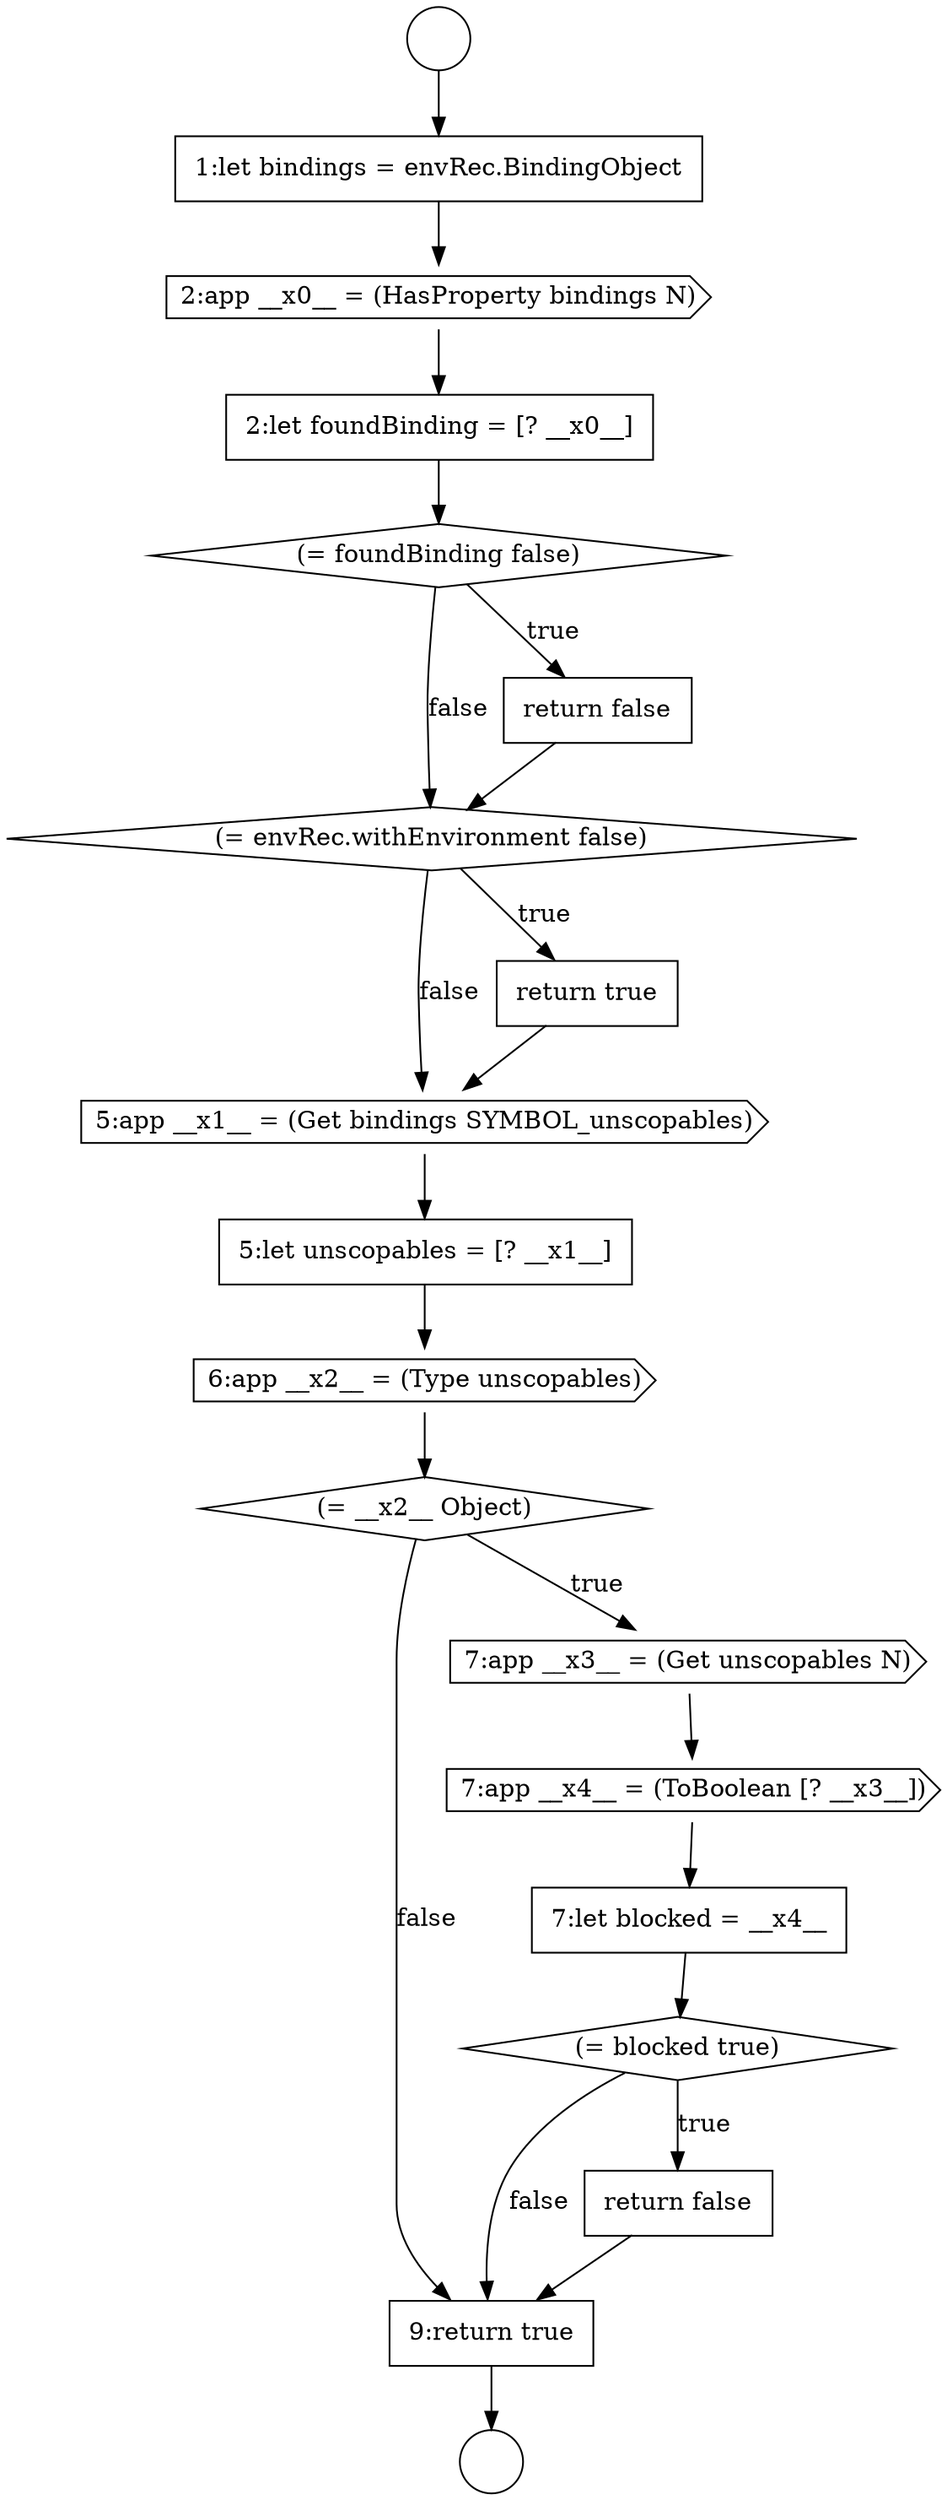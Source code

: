 digraph {
  node1127 [shape=cds, label=<<font color="black">6:app __x2__ = (Type unscopables)</font>> color="black" fillcolor="white" style=filled]
  node1132 [shape=diamond, label=<<font color="black">(= blocked true)</font>> color="black" fillcolor="white" style=filled]
  node1119 [shape=cds, label=<<font color="black">2:app __x0__ = (HasProperty bindings N)</font>> color="black" fillcolor="white" style=filled]
  node1123 [shape=diamond, label=<<font color="black">(= envRec.withEnvironment false)</font>> color="black" fillcolor="white" style=filled]
  node1128 [shape=diamond, label=<<font color="black">(= __x2__ Object)</font>> color="black" fillcolor="white" style=filled]
  node1131 [shape=none, margin=0, label=<<font color="black">
    <table border="0" cellborder="1" cellspacing="0" cellpadding="10">
      <tr><td align="left">7:let blocked = __x4__</td></tr>
    </table>
  </font>> color="black" fillcolor="white" style=filled]
  node1134 [shape=none, margin=0, label=<<font color="black">
    <table border="0" cellborder="1" cellspacing="0" cellpadding="10">
      <tr><td align="left">9:return true</td></tr>
    </table>
  </font>> color="black" fillcolor="white" style=filled]
  node1130 [shape=cds, label=<<font color="black">7:app __x4__ = (ToBoolean [? __x3__])</font>> color="black" fillcolor="white" style=filled]
  node1126 [shape=none, margin=0, label=<<font color="black">
    <table border="0" cellborder="1" cellspacing="0" cellpadding="10">
      <tr><td align="left">5:let unscopables = [? __x1__]</td></tr>
    </table>
  </font>> color="black" fillcolor="white" style=filled]
  node1121 [shape=diamond, label=<<font color="black">(= foundBinding false)</font>> color="black" fillcolor="white" style=filled]
  node1118 [shape=none, margin=0, label=<<font color="black">
    <table border="0" cellborder="1" cellspacing="0" cellpadding="10">
      <tr><td align="left">1:let bindings = envRec.BindingObject</td></tr>
    </table>
  </font>> color="black" fillcolor="white" style=filled]
  node1125 [shape=cds, label=<<font color="black">5:app __x1__ = (Get bindings SYMBOL_unscopables)</font>> color="black" fillcolor="white" style=filled]
  node1124 [shape=none, margin=0, label=<<font color="black">
    <table border="0" cellborder="1" cellspacing="0" cellpadding="10">
      <tr><td align="left">return true</td></tr>
    </table>
  </font>> color="black" fillcolor="white" style=filled]
  node1117 [shape=circle label=" " color="black" fillcolor="white" style=filled]
  node1122 [shape=none, margin=0, label=<<font color="black">
    <table border="0" cellborder="1" cellspacing="0" cellpadding="10">
      <tr><td align="left">return false</td></tr>
    </table>
  </font>> color="black" fillcolor="white" style=filled]
  node1116 [shape=circle label=" " color="black" fillcolor="white" style=filled]
  node1133 [shape=none, margin=0, label=<<font color="black">
    <table border="0" cellborder="1" cellspacing="0" cellpadding="10">
      <tr><td align="left">return false</td></tr>
    </table>
  </font>> color="black" fillcolor="white" style=filled]
  node1129 [shape=cds, label=<<font color="black">7:app __x3__ = (Get unscopables N)</font>> color="black" fillcolor="white" style=filled]
  node1120 [shape=none, margin=0, label=<<font color="black">
    <table border="0" cellborder="1" cellspacing="0" cellpadding="10">
      <tr><td align="left">2:let foundBinding = [? __x0__]</td></tr>
    </table>
  </font>> color="black" fillcolor="white" style=filled]
  node1121 -> node1122 [label=<<font color="black">true</font>> color="black"]
  node1121 -> node1123 [label=<<font color="black">false</font>> color="black"]
  node1132 -> node1133 [label=<<font color="black">true</font>> color="black"]
  node1132 -> node1134 [label=<<font color="black">false</font>> color="black"]
  node1123 -> node1124 [label=<<font color="black">true</font>> color="black"]
  node1123 -> node1125 [label=<<font color="black">false</font>> color="black"]
  node1126 -> node1127 [ color="black"]
  node1116 -> node1118 [ color="black"]
  node1133 -> node1134 [ color="black"]
  node1118 -> node1119 [ color="black"]
  node1130 -> node1131 [ color="black"]
  node1124 -> node1125 [ color="black"]
  node1127 -> node1128 [ color="black"]
  node1122 -> node1123 [ color="black"]
  node1134 -> node1117 [ color="black"]
  node1125 -> node1126 [ color="black"]
  node1119 -> node1120 [ color="black"]
  node1128 -> node1129 [label=<<font color="black">true</font>> color="black"]
  node1128 -> node1134 [label=<<font color="black">false</font>> color="black"]
  node1120 -> node1121 [ color="black"]
  node1129 -> node1130 [ color="black"]
  node1131 -> node1132 [ color="black"]
}
